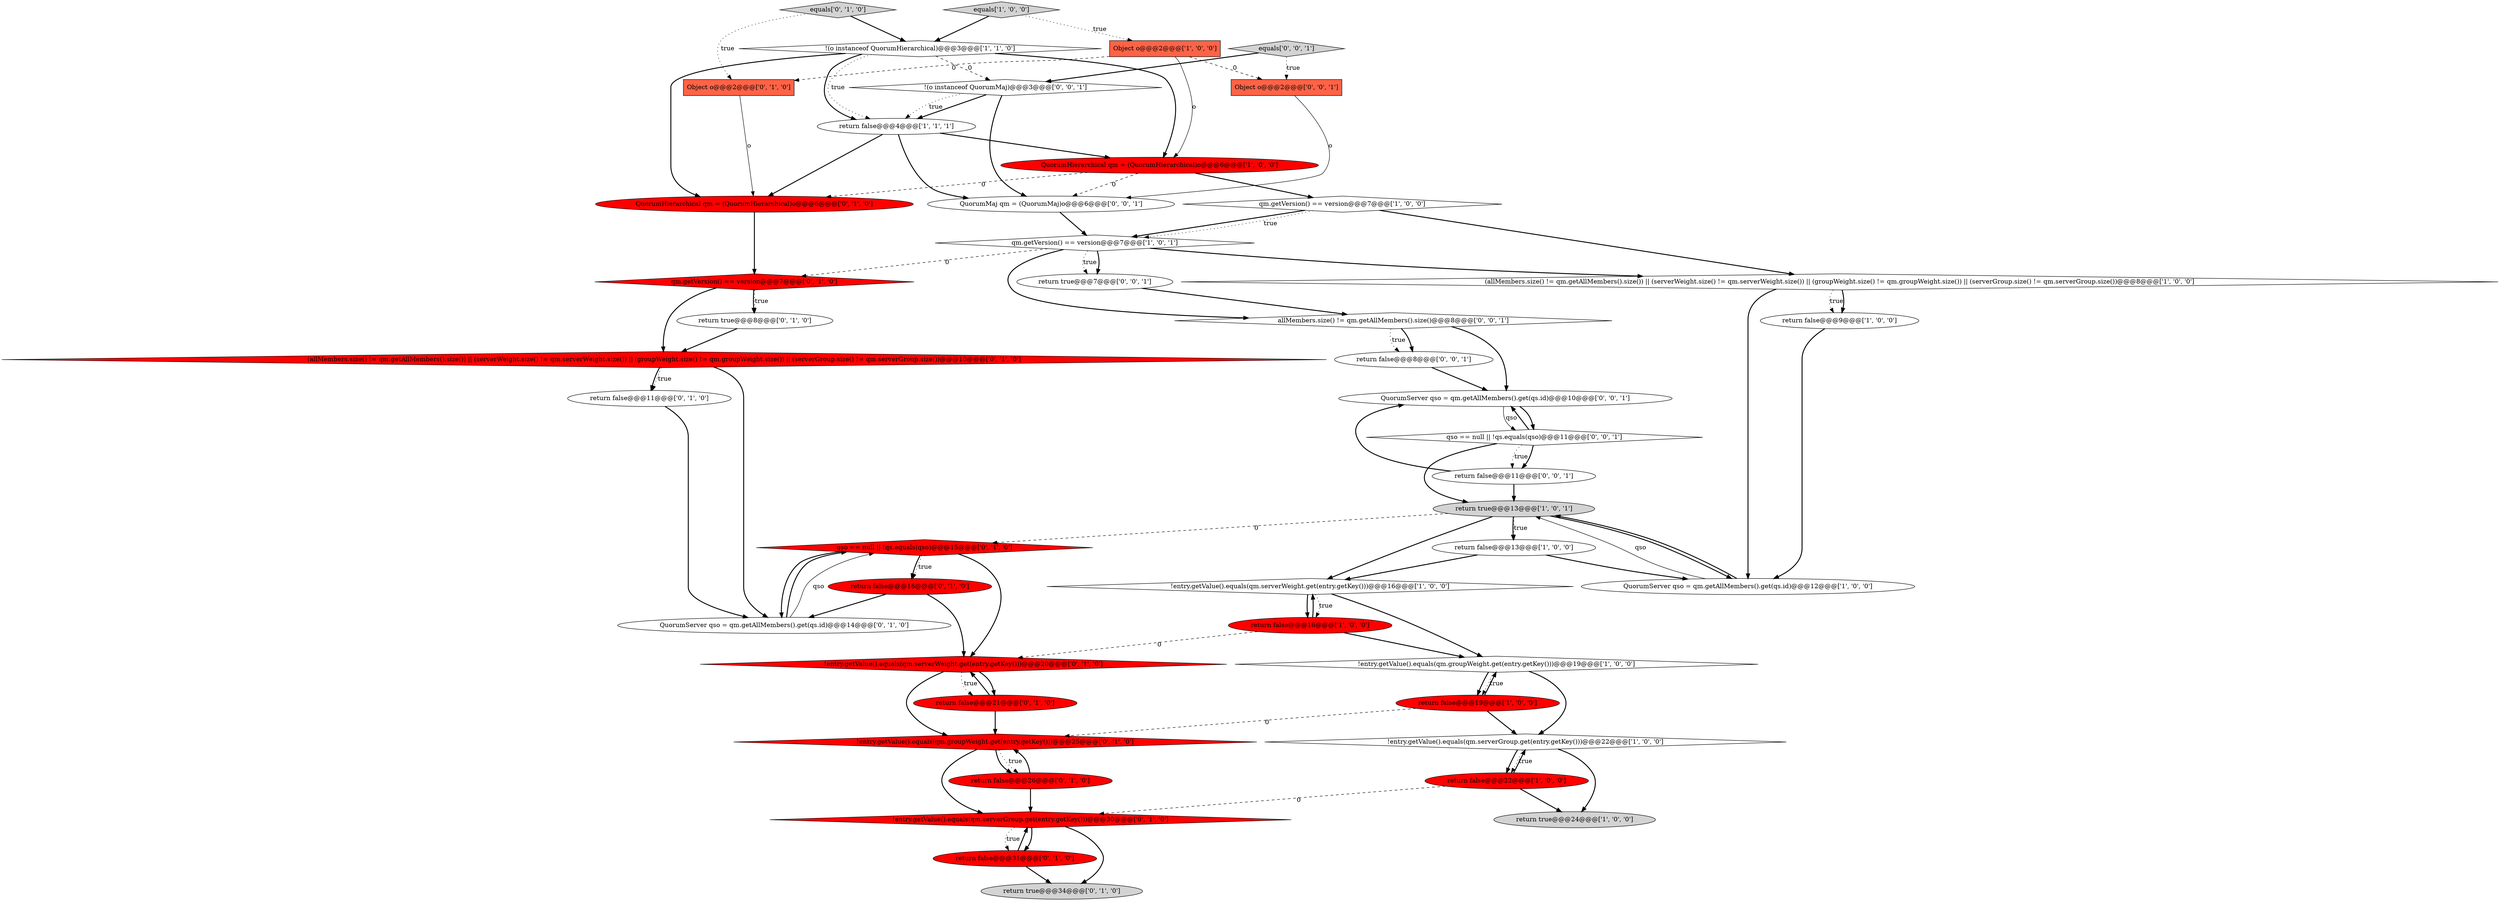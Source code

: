 digraph {
9 [style = filled, label = "qm.getVersion() == version@@@7@@@['1', '0', '0']", fillcolor = white, shape = diamond image = "AAA0AAABBB1BBB"];
32 [style = filled, label = "return true@@@8@@@['0', '1', '0']", fillcolor = white, shape = ellipse image = "AAA0AAABBB2BBB"];
26 [style = filled, label = "equals['0', '1', '0']", fillcolor = lightgray, shape = diamond image = "AAA0AAABBB2BBB"];
31 [style = filled, label = "QuorumHierarchical qm = (QuorumHierarchical)o@@@6@@@['0', '1', '0']", fillcolor = red, shape = ellipse image = "AAA1AAABBB2BBB"];
44 [style = filled, label = "Object o@@@2@@@['0', '0', '1']", fillcolor = tomato, shape = box image = "AAA0AAABBB3BBB"];
24 [style = filled, label = "return false@@@26@@@['0', '1', '0']", fillcolor = red, shape = ellipse image = "AAA1AAABBB2BBB"];
7 [style = filled, label = "return false@@@13@@@['1', '0', '0']", fillcolor = white, shape = ellipse image = "AAA0AAABBB1BBB"];
18 [style = filled, label = "return true@@@24@@@['1', '0', '0']", fillcolor = lightgray, shape = ellipse image = "AAA0AAABBB1BBB"];
13 [style = filled, label = "return false@@@19@@@['1', '0', '0']", fillcolor = red, shape = ellipse image = "AAA1AAABBB1BBB"];
11 [style = filled, label = "qm.getVersion() == version@@@7@@@['1', '0', '1']", fillcolor = white, shape = diamond image = "AAA0AAABBB1BBB"];
4 [style = filled, label = "return false@@@4@@@['1', '1', '1']", fillcolor = white, shape = ellipse image = "AAA0AAABBB1BBB"];
35 [style = filled, label = "qso == null || !qs.equals(qso)@@@15@@@['0', '1', '0']", fillcolor = red, shape = diamond image = "AAA1AAABBB2BBB"];
15 [style = filled, label = "equals['1', '0', '0']", fillcolor = lightgray, shape = diamond image = "AAA0AAABBB1BBB"];
43 [style = filled, label = "qso == null || !qs.equals(qso)@@@11@@@['0', '0', '1']", fillcolor = white, shape = diamond image = "AAA0AAABBB3BBB"];
6 [style = filled, label = "return false@@@22@@@['1', '0', '0']", fillcolor = red, shape = ellipse image = "AAA1AAABBB1BBB"];
28 [style = filled, label = "Object o@@@2@@@['0', '1', '0']", fillcolor = tomato, shape = box image = "AAA1AAABBB2BBB"];
8 [style = filled, label = "return true@@@13@@@['1', '0', '1']", fillcolor = lightgray, shape = ellipse image = "AAA0AAABBB1BBB"];
3 [style = filled, label = "!entry.getValue().equals(qm.serverGroup.get(entry.getKey()))@@@22@@@['1', '0', '0']", fillcolor = white, shape = diamond image = "AAA0AAABBB1BBB"];
25 [style = filled, label = "return true@@@34@@@['0', '1', '0']", fillcolor = lightgray, shape = ellipse image = "AAA0AAABBB2BBB"];
1 [style = filled, label = "Object o@@@2@@@['1', '0', '0']", fillcolor = tomato, shape = box image = "AAA1AAABBB1BBB"];
29 [style = filled, label = "return false@@@16@@@['0', '1', '0']", fillcolor = red, shape = ellipse image = "AAA1AAABBB2BBB"];
10 [style = filled, label = "!entry.getValue().equals(qm.groupWeight.get(entry.getKey()))@@@19@@@['1', '0', '0']", fillcolor = white, shape = diamond image = "AAA0AAABBB1BBB"];
12 [style = filled, label = "QuorumServer qso = qm.getAllMembers().get(qs.id)@@@12@@@['1', '0', '0']", fillcolor = white, shape = ellipse image = "AAA0AAABBB1BBB"];
41 [style = filled, label = "allMembers.size() != qm.getAllMembers().size()@@@8@@@['0', '0', '1']", fillcolor = white, shape = diamond image = "AAA0AAABBB3BBB"];
37 [style = filled, label = "return false@@@8@@@['0', '0', '1']", fillcolor = white, shape = ellipse image = "AAA0AAABBB3BBB"];
27 [style = filled, label = "QuorumServer qso = qm.getAllMembers().get(qs.id)@@@14@@@['0', '1', '0']", fillcolor = white, shape = ellipse image = "AAA0AAABBB2BBB"];
30 [style = filled, label = "!entry.getValue().equals(qm.groupWeight.get(entry.getKey()))@@@25@@@['0', '1', '0']", fillcolor = red, shape = diamond image = "AAA1AAABBB2BBB"];
42 [style = filled, label = "equals['0', '0', '1']", fillcolor = lightgray, shape = diamond image = "AAA0AAABBB3BBB"];
17 [style = filled, label = "QuorumHierarchical qm = (QuorumHierarchical)o@@@6@@@['1', '0', '0']", fillcolor = red, shape = ellipse image = "AAA1AAABBB1BBB"];
19 [style = filled, label = "return false@@@11@@@['0', '1', '0']", fillcolor = white, shape = ellipse image = "AAA0AAABBB2BBB"];
5 [style = filled, label = "!entry.getValue().equals(qm.serverWeight.get(entry.getKey()))@@@16@@@['1', '0', '0']", fillcolor = white, shape = diamond image = "AAA0AAABBB1BBB"];
22 [style = filled, label = "!entry.getValue().equals(qm.serverWeight.get(entry.getKey()))@@@20@@@['0', '1', '0']", fillcolor = red, shape = diamond image = "AAA1AAABBB2BBB"];
23 [style = filled, label = "return false@@@31@@@['0', '1', '0']", fillcolor = red, shape = ellipse image = "AAA1AAABBB2BBB"];
38 [style = filled, label = "return false@@@11@@@['0', '0', '1']", fillcolor = white, shape = ellipse image = "AAA0AAABBB3BBB"];
21 [style = filled, label = "qm.getVersion() == version@@@7@@@['0', '1', '0']", fillcolor = red, shape = diamond image = "AAA1AAABBB2BBB"];
39 [style = filled, label = "!(o instanceof QuorumMaj)@@@3@@@['0', '0', '1']", fillcolor = white, shape = diamond image = "AAA0AAABBB3BBB"];
40 [style = filled, label = "QuorumMaj qm = (QuorumMaj)o@@@6@@@['0', '0', '1']", fillcolor = white, shape = ellipse image = "AAA0AAABBB3BBB"];
2 [style = filled, label = "(allMembers.size() != qm.getAllMembers().size()) || (serverWeight.size() != qm.serverWeight.size()) || (groupWeight.size() != qm.groupWeight.size()) || (serverGroup.size() != qm.serverGroup.size())@@@8@@@['1', '0', '0']", fillcolor = white, shape = diamond image = "AAA0AAABBB1BBB"];
34 [style = filled, label = "(allMembers.size() != qm.getAllMembers().size()) || (serverWeight.size() != qm.serverWeight.size()) || (groupWeight.size() != qm.groupWeight.size()) || (serverGroup.size() != qm.serverGroup.size())@@@10@@@['0', '1', '0']", fillcolor = red, shape = diamond image = "AAA1AAABBB2BBB"];
45 [style = filled, label = "QuorumServer qso = qm.getAllMembers().get(qs.id)@@@10@@@['0', '0', '1']", fillcolor = white, shape = ellipse image = "AAA0AAABBB3BBB"];
33 [style = filled, label = "return false@@@21@@@['0', '1', '0']", fillcolor = red, shape = ellipse image = "AAA1AAABBB2BBB"];
36 [style = filled, label = "return true@@@7@@@['0', '0', '1']", fillcolor = white, shape = ellipse image = "AAA0AAABBB3BBB"];
14 [style = filled, label = "return false@@@16@@@['1', '0', '0']", fillcolor = red, shape = ellipse image = "AAA1AAABBB1BBB"];
16 [style = filled, label = "!(o instanceof QuorumHierarchical)@@@3@@@['1', '1', '0']", fillcolor = white, shape = diamond image = "AAA0AAABBB1BBB"];
0 [style = filled, label = "return false@@@9@@@['1', '0', '0']", fillcolor = white, shape = ellipse image = "AAA0AAABBB1BBB"];
20 [style = filled, label = "!entry.getValue().equals(qm.serverGroup.get(entry.getKey()))@@@30@@@['0', '1', '0']", fillcolor = red, shape = diamond image = "AAA1AAABBB2BBB"];
6->3 [style = bold, label=""];
9->11 [style = bold, label=""];
30->20 [style = bold, label=""];
17->9 [style = bold, label=""];
8->35 [style = dashed, label="0"];
31->21 [style = bold, label=""];
32->34 [style = bold, label=""];
3->6 [style = dotted, label="true"];
1->44 [style = dashed, label="0"];
11->36 [style = bold, label=""];
22->30 [style = bold, label=""];
24->30 [style = bold, label=""];
3->18 [style = bold, label=""];
40->11 [style = bold, label=""];
45->43 [style = bold, label=""];
26->28 [style = dotted, label="true"];
43->8 [style = bold, label=""];
41->45 [style = bold, label=""];
11->36 [style = dotted, label="true"];
45->43 [style = solid, label="qso"];
16->39 [style = dashed, label="0"];
11->21 [style = dashed, label="0"];
5->10 [style = bold, label=""];
23->25 [style = bold, label=""];
22->33 [style = bold, label=""];
2->0 [style = dotted, label="true"];
36->41 [style = bold, label=""];
34->19 [style = bold, label=""];
9->2 [style = bold, label=""];
6->20 [style = dashed, label="0"];
44->40 [style = solid, label="o"];
41->37 [style = bold, label=""];
14->10 [style = bold, label=""];
8->7 [style = dotted, label="true"];
22->33 [style = dotted, label="true"];
14->22 [style = dashed, label="0"];
21->32 [style = dotted, label="true"];
38->45 [style = bold, label=""];
16->17 [style = bold, label=""];
16->4 [style = dotted, label="true"];
20->25 [style = bold, label=""];
39->4 [style = bold, label=""];
43->45 [style = bold, label=""];
24->20 [style = bold, label=""];
34->19 [style = dotted, label="true"];
26->16 [style = bold, label=""];
29->27 [style = bold, label=""];
7->5 [style = bold, label=""];
20->23 [style = bold, label=""];
33->30 [style = bold, label=""];
37->45 [style = bold, label=""];
35->29 [style = dotted, label="true"];
13->10 [style = bold, label=""];
43->38 [style = dotted, label="true"];
30->24 [style = bold, label=""];
23->20 [style = bold, label=""];
35->29 [style = bold, label=""];
4->17 [style = bold, label=""];
42->44 [style = dotted, label="true"];
12->8 [style = solid, label="qso"];
6->18 [style = bold, label=""];
9->11 [style = dotted, label="true"];
0->12 [style = bold, label=""];
21->34 [style = bold, label=""];
42->39 [style = bold, label=""];
3->6 [style = bold, label=""];
41->37 [style = dotted, label="true"];
1->28 [style = dashed, label="0"];
27->35 [style = bold, label=""];
11->41 [style = bold, label=""];
4->31 [style = bold, label=""];
2->0 [style = bold, label=""];
43->38 [style = bold, label=""];
10->13 [style = dotted, label="true"];
10->13 [style = bold, label=""];
12->8 [style = bold, label=""];
16->31 [style = bold, label=""];
39->40 [style = bold, label=""];
20->23 [style = dotted, label="true"];
38->8 [style = bold, label=""];
16->4 [style = bold, label=""];
8->12 [style = bold, label=""];
33->22 [style = bold, label=""];
14->5 [style = bold, label=""];
4->40 [style = bold, label=""];
5->14 [style = dotted, label="true"];
28->31 [style = solid, label="o"];
35->27 [style = bold, label=""];
30->24 [style = dotted, label="true"];
7->12 [style = bold, label=""];
35->22 [style = bold, label=""];
10->3 [style = bold, label=""];
5->14 [style = bold, label=""];
15->16 [style = bold, label=""];
17->31 [style = dashed, label="0"];
11->2 [style = bold, label=""];
2->12 [style = bold, label=""];
8->7 [style = bold, label=""];
39->4 [style = dotted, label="true"];
8->5 [style = bold, label=""];
1->17 [style = solid, label="o"];
13->3 [style = bold, label=""];
15->1 [style = dotted, label="true"];
17->40 [style = dashed, label="0"];
19->27 [style = bold, label=""];
27->35 [style = solid, label="qso"];
21->32 [style = bold, label=""];
29->22 [style = bold, label=""];
13->30 [style = dashed, label="0"];
34->27 [style = bold, label=""];
}
